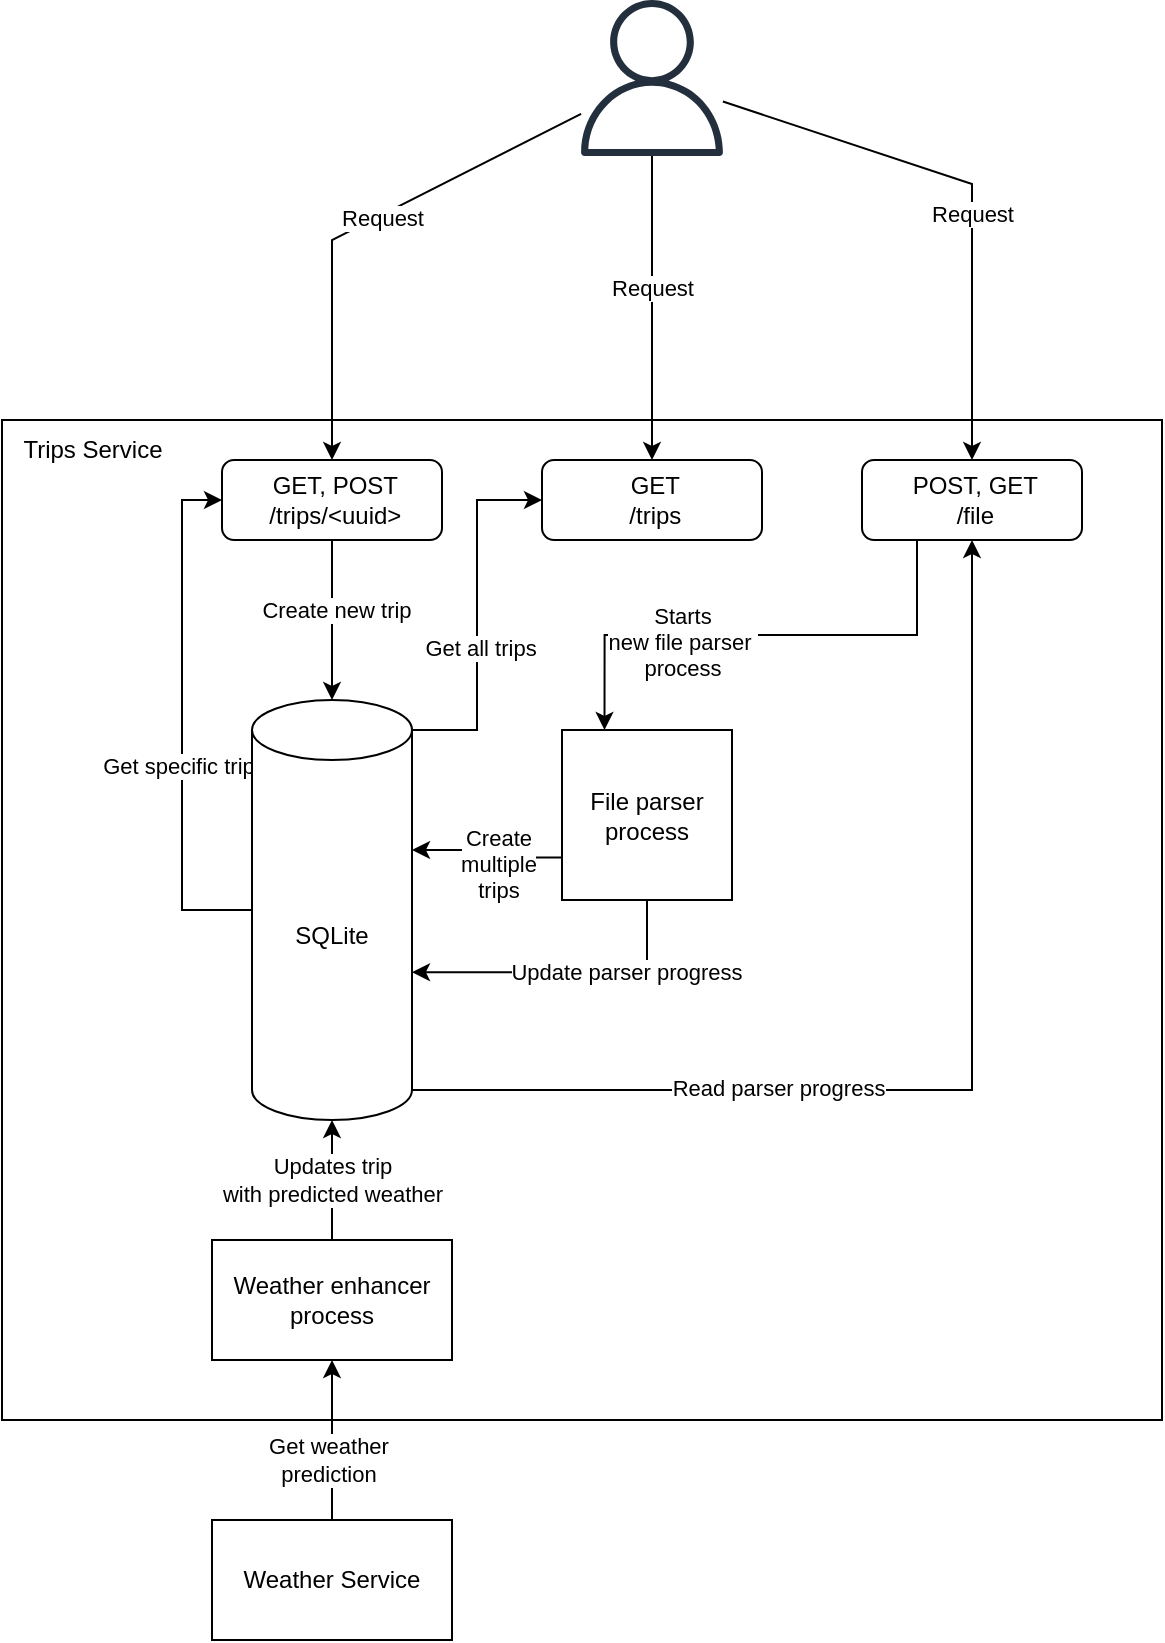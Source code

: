 <mxfile version="20.2.8" type="device"><diagram id="u91m906lC5TtxUAvYCfw" name="Página-1"><mxGraphModel dx="1422" dy="794" grid="1" gridSize="10" guides="1" tooltips="1" connect="1" arrows="1" fold="1" page="1" pageScale="1" pageWidth="827" pageHeight="1169" math="0" shadow="0"><root><mxCell id="0"/><mxCell id="1" parent="0"/><mxCell id="kd6CqXATXKquA_8TLXj0-1" value="" style="rounded=0;whiteSpace=wrap;html=1;" parent="1" vertex="1"><mxGeometry x="180" y="290" width="580" height="500" as="geometry"/></mxCell><mxCell id="kd6CqXATXKquA_8TLXj0-2" value="Trips Service" style="text;html=1;strokeColor=none;fillColor=none;align=center;verticalAlign=middle;whiteSpace=wrap;rounded=0;" parent="1" vertex="1"><mxGeometry x="180" y="290" width="91" height="30" as="geometry"/></mxCell><mxCell id="kd6CqXATXKquA_8TLXj0-18" style="edgeStyle=orthogonalEdgeStyle;rounded=0;orthogonalLoop=1;jettySize=auto;html=1;exitX=0.5;exitY=1;exitDx=0;exitDy=0;entryX=0.5;entryY=0;entryDx=0;entryDy=0;entryPerimeter=0;" parent="1" source="kd6CqXATXKquA_8TLXj0-4" target="kd6CqXATXKquA_8TLXj0-15" edge="1"><mxGeometry relative="1" as="geometry"/></mxCell><mxCell id="kd6CqXATXKquA_8TLXj0-19" value="Create new trip" style="edgeLabel;html=1;align=center;verticalAlign=middle;resizable=0;points=[];" parent="kd6CqXATXKquA_8TLXj0-18" vertex="1" connectable="0"><mxGeometry x="-0.127" y="2" relative="1" as="geometry"><mxPoint as="offset"/></mxGeometry></mxCell><mxCell id="kd6CqXATXKquA_8TLXj0-4" value="&amp;nbsp;GET, POST&lt;br&gt;&amp;nbsp;/trips/&amp;lt;uuid&amp;gt;" style="rounded=1;whiteSpace=wrap;html=1;" parent="1" vertex="1"><mxGeometry x="290" y="310" width="110" height="40" as="geometry"/></mxCell><mxCell id="kd6CqXATXKquA_8TLXj0-23" style="edgeStyle=orthogonalEdgeStyle;rounded=0;orthogonalLoop=1;jettySize=auto;html=1;exitX=0.25;exitY=1;exitDx=0;exitDy=0;entryX=0.25;entryY=0;entryDx=0;entryDy=0;" parent="1" source="kd6CqXATXKquA_8TLXj0-27" target="kd6CqXATXKquA_8TLXj0-20" edge="1"><mxGeometry relative="1" as="geometry"/></mxCell><mxCell id="kd6CqXATXKquA_8TLXj0-24" value="Starts &lt;br&gt;new file parser&amp;nbsp;&lt;br&gt;process" style="edgeLabel;html=1;align=center;verticalAlign=middle;resizable=0;points=[];" parent="kd6CqXATXKquA_8TLXj0-23" vertex="1" connectable="0"><mxGeometry x="0.314" y="3" relative="1" as="geometry"><mxPoint as="offset"/></mxGeometry></mxCell><mxCell id="kd6CqXATXKquA_8TLXj0-9" value="&amp;nbsp;GET&lt;br&gt;&amp;nbsp;/trips" style="rounded=1;whiteSpace=wrap;html=1;" parent="1" vertex="1"><mxGeometry x="450" y="310" width="110" height="40" as="geometry"/></mxCell><mxCell id="kd6CqXATXKquA_8TLXj0-10" value="" style="sketch=0;outlineConnect=0;fontColor=#232F3E;gradientColor=none;fillColor=#232F3D;strokeColor=none;dashed=0;verticalLabelPosition=bottom;verticalAlign=top;align=center;html=1;fontSize=12;fontStyle=0;aspect=fixed;pointerEvents=1;shape=mxgraph.aws4.user;" parent="1" vertex="1"><mxGeometry x="466" y="80" width="78" height="78" as="geometry"/></mxCell><mxCell id="kd6CqXATXKquA_8TLXj0-11" value="" style="endArrow=classic;html=1;rounded=0;entryX=0.5;entryY=0;entryDx=0;entryDy=0;" parent="1" source="kd6CqXATXKquA_8TLXj0-10" target="kd6CqXATXKquA_8TLXj0-4" edge="1"><mxGeometry width="50" height="50" relative="1" as="geometry"><mxPoint x="390" y="400" as="sourcePoint"/><mxPoint x="440" y="350" as="targetPoint"/><Array as="points"><mxPoint x="345" y="200"/></Array></mxGeometry></mxCell><mxCell id="kd6CqXATXKquA_8TLXj0-12" value="Request" style="edgeLabel;html=1;align=center;verticalAlign=middle;resizable=0;points=[];" parent="kd6CqXATXKquA_8TLXj0-11" vertex="1" connectable="0"><mxGeometry x="-0.102" y="1" relative="1" as="geometry"><mxPoint as="offset"/></mxGeometry></mxCell><mxCell id="kd6CqXATXKquA_8TLXj0-13" value="" style="endArrow=classic;html=1;rounded=0;entryX=0.5;entryY=0;entryDx=0;entryDy=0;" parent="1" source="kd6CqXATXKquA_8TLXj0-10" target="kd6CqXATXKquA_8TLXj0-9" edge="1"><mxGeometry width="50" height="50" relative="1" as="geometry"><mxPoint x="390" y="400" as="sourcePoint"/><mxPoint x="440" y="350" as="targetPoint"/><Array as="points"><mxPoint x="505" y="200"/></Array></mxGeometry></mxCell><mxCell id="kd6CqXATXKquA_8TLXj0-14" value="Request" style="edgeLabel;html=1;align=center;verticalAlign=middle;resizable=0;points=[];" parent="kd6CqXATXKquA_8TLXj0-13" vertex="1" connectable="0"><mxGeometry x="0.357" y="1" relative="1" as="geometry"><mxPoint x="-1" y="-37" as="offset"/></mxGeometry></mxCell><mxCell id="kd6CqXATXKquA_8TLXj0-16" style="edgeStyle=orthogonalEdgeStyle;rounded=0;orthogonalLoop=1;jettySize=auto;html=1;exitX=0;exitY=0.5;exitDx=0;exitDy=0;exitPerimeter=0;entryX=0;entryY=0.5;entryDx=0;entryDy=0;" parent="1" source="kd6CqXATXKquA_8TLXj0-15" target="kd6CqXATXKquA_8TLXj0-4" edge="1"><mxGeometry relative="1" as="geometry"/></mxCell><mxCell id="kd6CqXATXKquA_8TLXj0-17" value="Get specific trip" style="edgeLabel;html=1;align=center;verticalAlign=middle;resizable=0;points=[];" parent="kd6CqXATXKquA_8TLXj0-16" vertex="1" connectable="0"><mxGeometry x="-0.176" y="2" relative="1" as="geometry"><mxPoint as="offset"/></mxGeometry></mxCell><mxCell id="kd6CqXATXKquA_8TLXj0-25" style="edgeStyle=orthogonalEdgeStyle;rounded=0;orthogonalLoop=1;jettySize=auto;html=1;exitX=1;exitY=0;exitDx=0;exitDy=15;exitPerimeter=0;entryX=0;entryY=0.5;entryDx=0;entryDy=0;" parent="1" source="kd6CqXATXKquA_8TLXj0-15" target="kd6CqXATXKquA_8TLXj0-9" edge="1"><mxGeometry relative="1" as="geometry"/></mxCell><mxCell id="kd6CqXATXKquA_8TLXj0-26" value="Get all trips" style="edgeLabel;html=1;align=center;verticalAlign=middle;resizable=0;points=[];" parent="kd6CqXATXKquA_8TLXj0-25" vertex="1" connectable="0"><mxGeometry x="-0.177" relative="1" as="geometry"><mxPoint x="1" as="offset"/></mxGeometry></mxCell><mxCell id="kd6CqXATXKquA_8TLXj0-36" style="edgeStyle=orthogonalEdgeStyle;rounded=0;orthogonalLoop=1;jettySize=auto;html=1;exitX=1;exitY=1;exitDx=0;exitDy=-15;exitPerimeter=0;" parent="1" source="kd6CqXATXKquA_8TLXj0-15" target="kd6CqXATXKquA_8TLXj0-27" edge="1"><mxGeometry relative="1" as="geometry"/></mxCell><mxCell id="kd6CqXATXKquA_8TLXj0-37" value="Read parser progress" style="edgeLabel;html=1;align=center;verticalAlign=middle;resizable=0;points=[];" parent="kd6CqXATXKquA_8TLXj0-36" vertex="1" connectable="0"><mxGeometry x="-0.341" y="1" relative="1" as="geometry"><mxPoint as="offset"/></mxGeometry></mxCell><mxCell id="kd6CqXATXKquA_8TLXj0-15" value="SQLite" style="shape=cylinder3;whiteSpace=wrap;html=1;boundedLbl=1;backgroundOutline=1;size=15;" parent="1" vertex="1"><mxGeometry x="305" y="430" width="80" height="210" as="geometry"/></mxCell><mxCell id="kd6CqXATXKquA_8TLXj0-21" style="edgeStyle=orthogonalEdgeStyle;rounded=0;orthogonalLoop=1;jettySize=auto;html=1;exitX=0;exitY=0.75;exitDx=0;exitDy=0;entryX=1;entryY=0;entryDx=0;entryDy=75;entryPerimeter=0;" parent="1" source="kd6CqXATXKquA_8TLXj0-20" target="kd6CqXATXKquA_8TLXj0-15" edge="1"><mxGeometry relative="1" as="geometry"/></mxCell><mxCell id="kd6CqXATXKquA_8TLXj0-22" value="Create &lt;br&gt;multiple &lt;br&gt;trips" style="edgeLabel;html=1;align=center;verticalAlign=middle;resizable=0;points=[];" parent="kd6CqXATXKquA_8TLXj0-21" vertex="1" connectable="0"><mxGeometry x="-0.187" y="3" relative="1" as="geometry"><mxPoint as="offset"/></mxGeometry></mxCell><mxCell id="kd6CqXATXKquA_8TLXj0-33" style="edgeStyle=orthogonalEdgeStyle;rounded=0;orthogonalLoop=1;jettySize=auto;html=1;exitX=0.5;exitY=1;exitDx=0;exitDy=0;entryX=1;entryY=0.648;entryDx=0;entryDy=0;entryPerimeter=0;" parent="1" source="kd6CqXATXKquA_8TLXj0-20" target="kd6CqXATXKquA_8TLXj0-15" edge="1"><mxGeometry relative="1" as="geometry"/></mxCell><mxCell id="kd6CqXATXKquA_8TLXj0-34" value="Update parser progress" style="edgeLabel;html=1;align=center;verticalAlign=middle;resizable=0;points=[];" parent="kd6CqXATXKquA_8TLXj0-33" vertex="1" connectable="0"><mxGeometry x="-0.387" relative="1" as="geometry"><mxPoint as="offset"/></mxGeometry></mxCell><mxCell id="kd6CqXATXKquA_8TLXj0-20" value="File parser process" style="whiteSpace=wrap;html=1;aspect=fixed;" parent="1" vertex="1"><mxGeometry x="460" y="445" width="85" height="85" as="geometry"/></mxCell><mxCell id="kd6CqXATXKquA_8TLXj0-27" value="&amp;nbsp;POST, GET&lt;br&gt;&amp;nbsp;/file" style="rounded=1;whiteSpace=wrap;html=1;" parent="1" vertex="1"><mxGeometry x="610" y="310" width="110" height="40" as="geometry"/></mxCell><mxCell id="kd6CqXATXKquA_8TLXj0-28" value="" style="endArrow=classic;html=1;rounded=0;entryX=0.5;entryY=0;entryDx=0;entryDy=0;" parent="1" source="kd6CqXATXKquA_8TLXj0-10" target="kd6CqXATXKquA_8TLXj0-27" edge="1"><mxGeometry width="50" height="50" relative="1" as="geometry"><mxPoint x="640" y="130" as="sourcePoint"/><mxPoint x="640" y="282" as="targetPoint"/><Array as="points"><mxPoint x="665" y="172"/></Array></mxGeometry></mxCell><mxCell id="kd6CqXATXKquA_8TLXj0-29" value="Request" style="edgeLabel;html=1;align=center;verticalAlign=middle;resizable=0;points=[];" parent="kd6CqXATXKquA_8TLXj0-28" vertex="1" connectable="0"><mxGeometry x="0.357" y="1" relative="1" as="geometry"><mxPoint x="-1" y="-37" as="offset"/></mxGeometry></mxCell><mxCell id="kd6CqXATXKquA_8TLXj0-39" value="Updates trip &lt;br&gt;with predicted weather" style="edgeStyle=orthogonalEdgeStyle;rounded=0;orthogonalLoop=1;jettySize=auto;html=1;exitX=0.5;exitY=0;exitDx=0;exitDy=0;entryX=0.5;entryY=1;entryDx=0;entryDy=0;entryPerimeter=0;" parent="1" source="kd6CqXATXKquA_8TLXj0-38" target="kd6CqXATXKquA_8TLXj0-15" edge="1"><mxGeometry relative="1" as="geometry"/></mxCell><mxCell id="kd6CqXATXKquA_8TLXj0-38" value="Weather enhancer process" style="rounded=0;whiteSpace=wrap;html=1;" parent="1" vertex="1"><mxGeometry x="285" y="700" width="120" height="60" as="geometry"/></mxCell><mxCell id="kd6CqXATXKquA_8TLXj0-41" style="edgeStyle=orthogonalEdgeStyle;rounded=0;orthogonalLoop=1;jettySize=auto;html=1;exitX=0.5;exitY=0;exitDx=0;exitDy=0;entryX=0.5;entryY=1;entryDx=0;entryDy=0;" parent="1" source="kd6CqXATXKquA_8TLXj0-40" target="kd6CqXATXKquA_8TLXj0-38" edge="1"><mxGeometry relative="1" as="geometry"/></mxCell><mxCell id="kd6CqXATXKquA_8TLXj0-42" value="Get weather &lt;br&gt;prediction" style="edgeLabel;html=1;align=center;verticalAlign=middle;resizable=0;points=[];" parent="kd6CqXATXKquA_8TLXj0-41" vertex="1" connectable="0"><mxGeometry x="-0.235" y="2" relative="1" as="geometry"><mxPoint as="offset"/></mxGeometry></mxCell><mxCell id="kd6CqXATXKquA_8TLXj0-40" value="Weather Service" style="rounded=0;whiteSpace=wrap;html=1;" parent="1" vertex="1"><mxGeometry x="285" y="840" width="120" height="60" as="geometry"/></mxCell></root></mxGraphModel></diagram></mxfile>